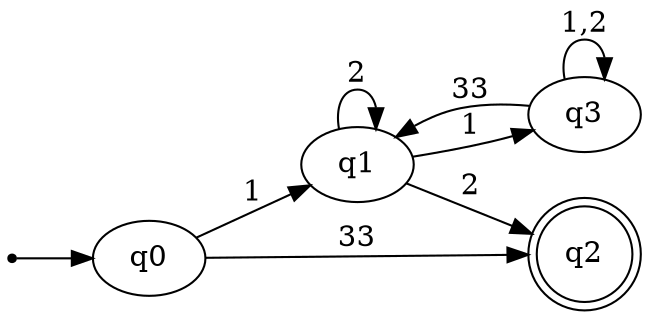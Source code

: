 digraph{

rankdir=LR;
inic[shape=point];

inic->q0;

q0->q1 [label="1"];
q1->q2 [label="2"];
q1->q1 [label="2"];
q1->q3 [label="1"];
q3->q3 [label="1,2"];
q0->q2 [label="33"];
q3->q1 [label="33"];

q2[shape=doublecircle];

}
